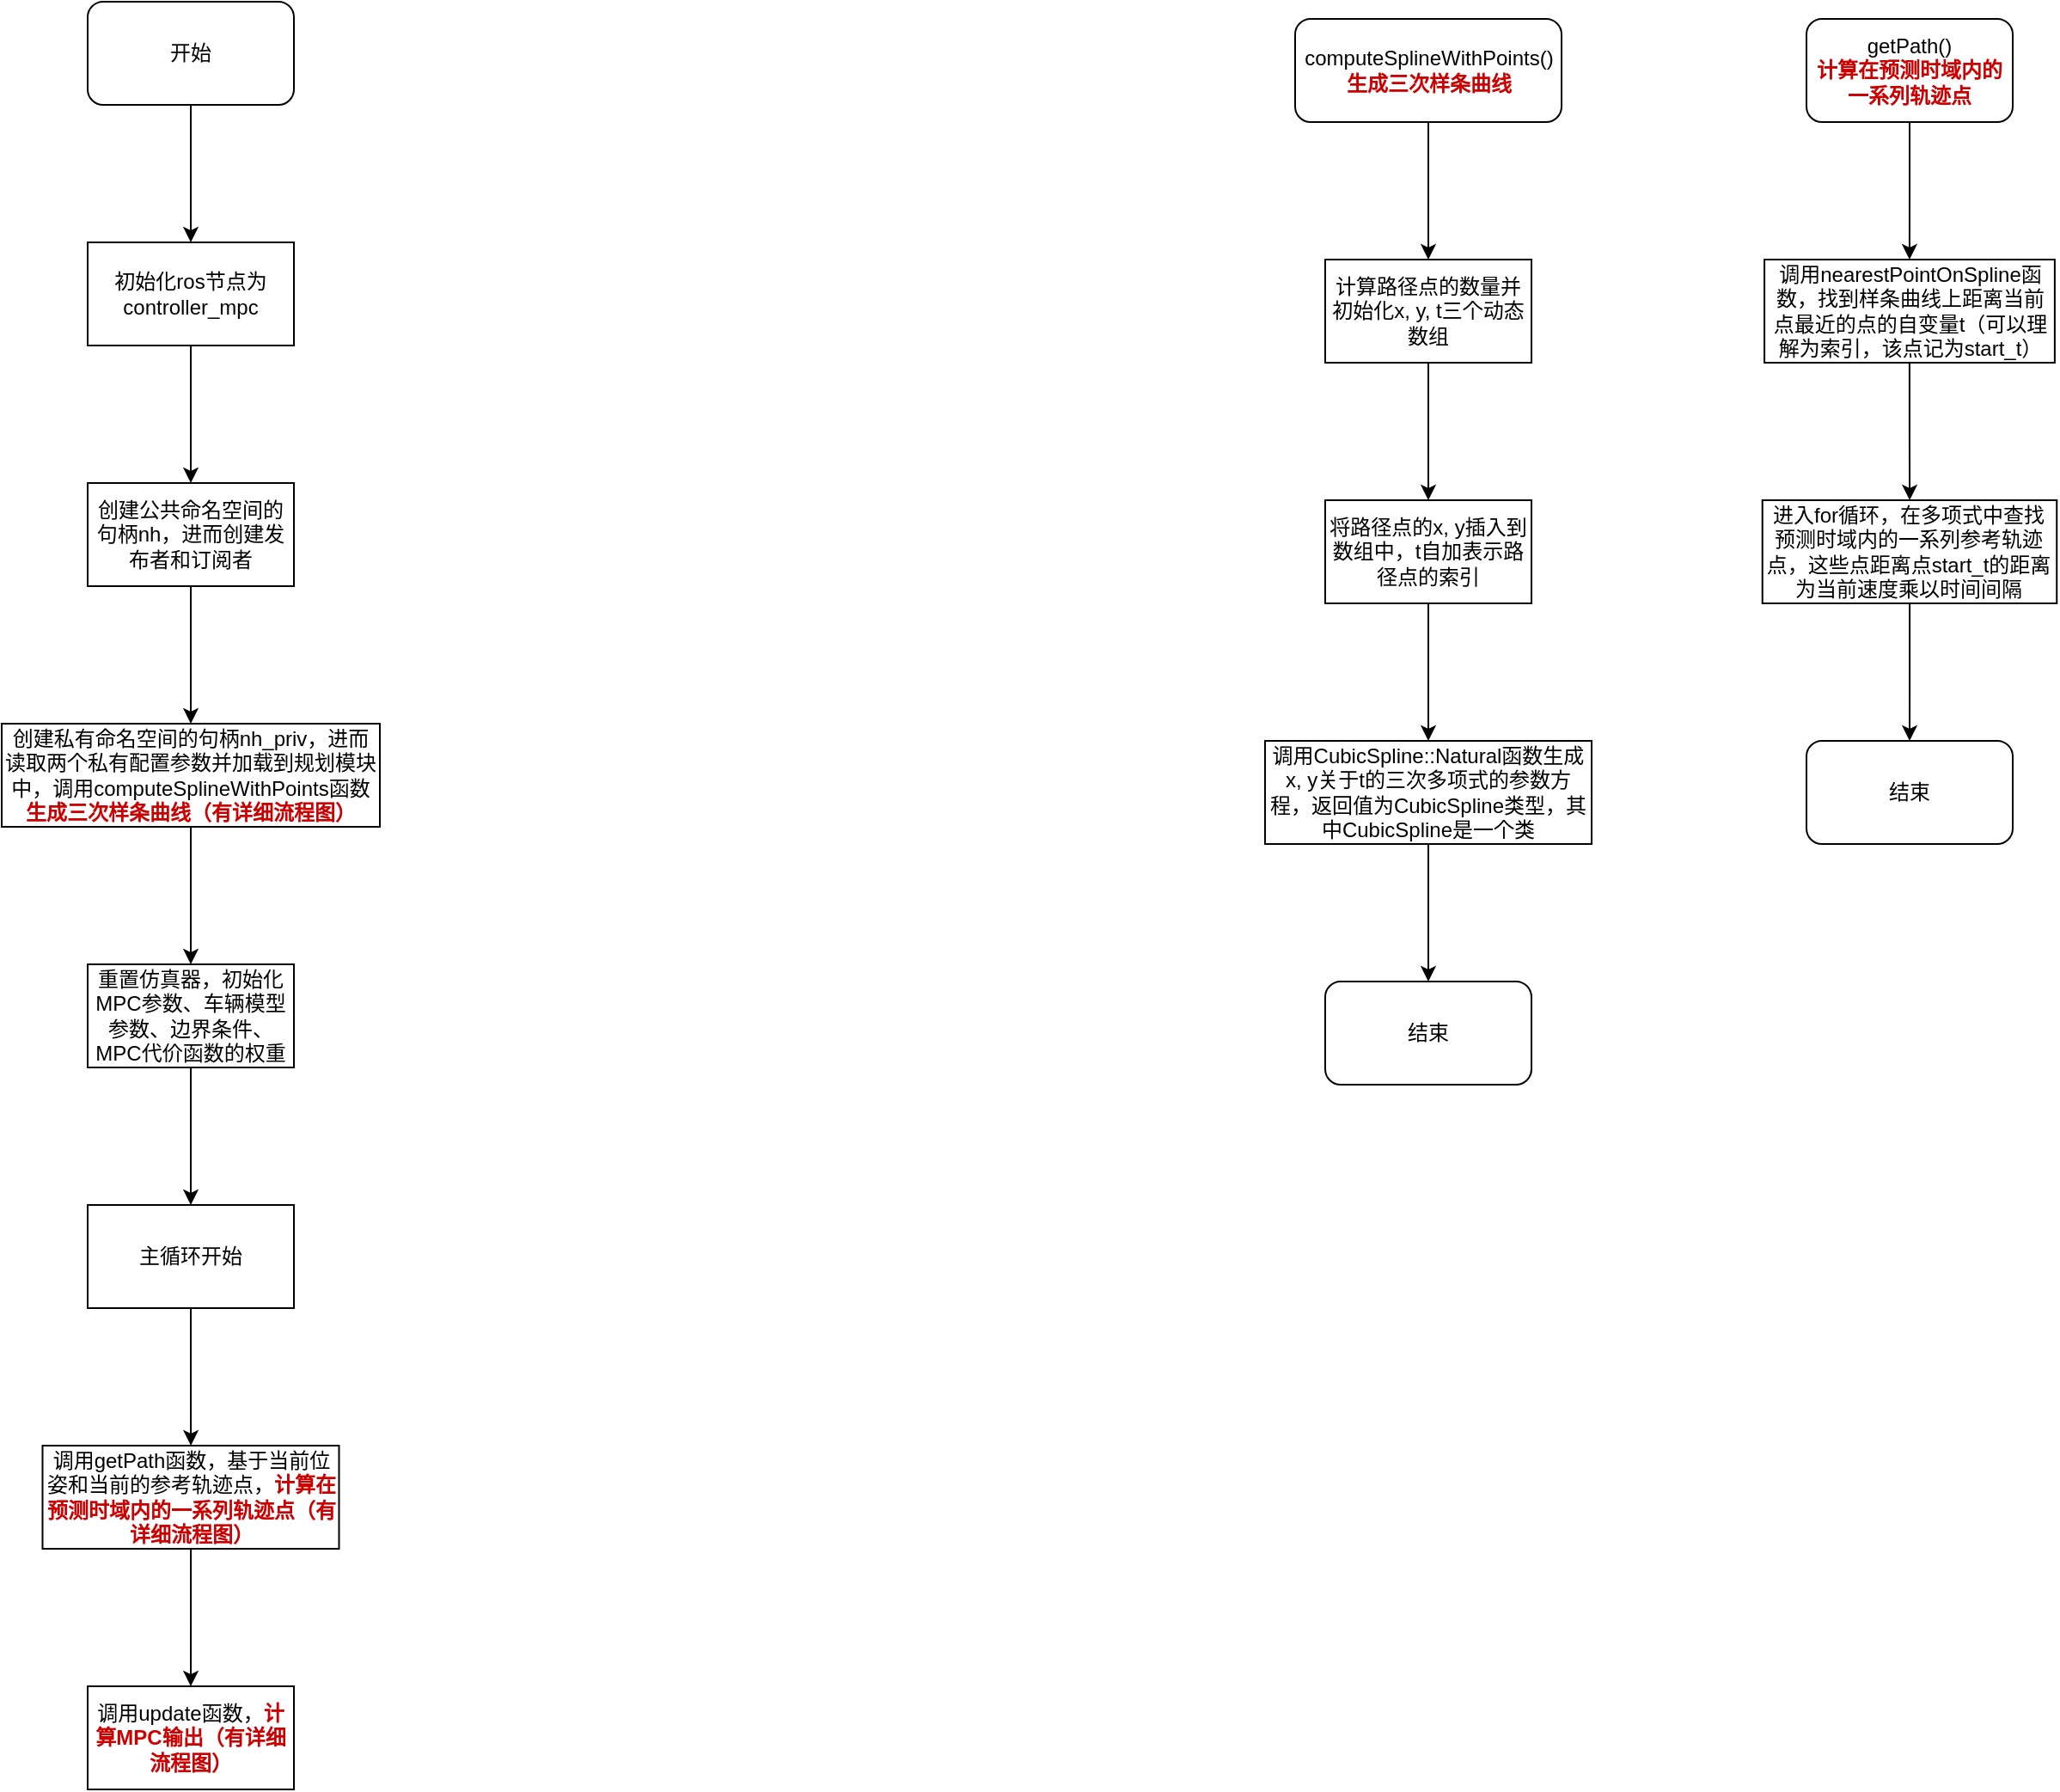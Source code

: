 <mxfile version="25.0.3">
  <diagram name="第 1 页" id="JLh_u_eclK7PWIMg6XK-">
    <mxGraphModel dx="698" dy="388" grid="1" gridSize="10" guides="1" tooltips="1" connect="1" arrows="1" fold="1" page="1" pageScale="1" pageWidth="827" pageHeight="1169" math="0" shadow="0">
      <root>
        <mxCell id="0" />
        <mxCell id="1" parent="0" />
        <mxCell id="AblfYPGntkIISl-miZuX-5" value="" style="edgeStyle=orthogonalEdgeStyle;rounded=0;orthogonalLoop=1;jettySize=auto;html=1;" edge="1" parent="1" source="AblfYPGntkIISl-miZuX-1" target="AblfYPGntkIISl-miZuX-4">
          <mxGeometry relative="1" as="geometry" />
        </mxCell>
        <mxCell id="AblfYPGntkIISl-miZuX-1" value="开始" style="rounded=1;whiteSpace=wrap;html=1;shadow=0;" vertex="1" parent="1">
          <mxGeometry x="375" y="60" width="120" height="60" as="geometry" />
        </mxCell>
        <mxCell id="AblfYPGntkIISl-miZuX-7" value="" style="edgeStyle=orthogonalEdgeStyle;rounded=0;orthogonalLoop=1;jettySize=auto;html=1;" edge="1" parent="1" source="AblfYPGntkIISl-miZuX-4" target="AblfYPGntkIISl-miZuX-6">
          <mxGeometry relative="1" as="geometry" />
        </mxCell>
        <mxCell id="AblfYPGntkIISl-miZuX-4" value="初始化ros节点为controller_mpc" style="whiteSpace=wrap;html=1;rounded=0;" vertex="1" parent="1">
          <mxGeometry x="375" y="200" width="120" height="60" as="geometry" />
        </mxCell>
        <mxCell id="AblfYPGntkIISl-miZuX-9" value="" style="edgeStyle=orthogonalEdgeStyle;rounded=0;orthogonalLoop=1;jettySize=auto;html=1;" edge="1" parent="1" source="AblfYPGntkIISl-miZuX-6" target="AblfYPGntkIISl-miZuX-8">
          <mxGeometry relative="1" as="geometry" />
        </mxCell>
        <mxCell id="AblfYPGntkIISl-miZuX-6" value="创建公共命名空间的句柄nh，进而创建发布者和订阅者" style="rounded=0;whiteSpace=wrap;html=1;" vertex="1" parent="1">
          <mxGeometry x="375" y="340" width="120" height="60" as="geometry" />
        </mxCell>
        <mxCell id="AblfYPGntkIISl-miZuX-21" value="" style="edgeStyle=orthogonalEdgeStyle;rounded=0;orthogonalLoop=1;jettySize=auto;html=1;" edge="1" parent="1" source="AblfYPGntkIISl-miZuX-8" target="AblfYPGntkIISl-miZuX-20">
          <mxGeometry relative="1" as="geometry" />
        </mxCell>
        <mxCell id="AblfYPGntkIISl-miZuX-8" value="创建私有命名空间的句柄nh_priv，进而读取两个私有配置参数并加载到规划模块中，调用computeSplineWithPoints函数&lt;font color=&quot;#cc0000&quot;&gt;&lt;b&gt;生成三次样条曲线（有详细流程图）&lt;/b&gt;&lt;/font&gt;" style="rounded=0;whiteSpace=wrap;html=1;" vertex="1" parent="1">
          <mxGeometry x="325" y="480" width="220" height="60" as="geometry" />
        </mxCell>
        <mxCell id="AblfYPGntkIISl-miZuX-10" value="" style="edgeStyle=orthogonalEdgeStyle;rounded=0;orthogonalLoop=1;jettySize=auto;html=1;" edge="1" source="AblfYPGntkIISl-miZuX-11" target="AblfYPGntkIISl-miZuX-13" parent="1">
          <mxGeometry relative="1" as="geometry" />
        </mxCell>
        <mxCell id="AblfYPGntkIISl-miZuX-11" value="&lt;span style=&quot;color: rgb(0, 0, 0);&quot;&gt;computeSplineWithPoints()&lt;/span&gt;&lt;b&gt;&lt;font&gt;&lt;br&gt;生成三次样条曲线&lt;/font&gt;&lt;/b&gt;" style="rounded=1;whiteSpace=wrap;html=1;shadow=0;fontColor=#CC0000;" vertex="1" parent="1">
          <mxGeometry x="1077.5" y="70" width="155" height="60" as="geometry" />
        </mxCell>
        <mxCell id="AblfYPGntkIISl-miZuX-12" value="" style="edgeStyle=orthogonalEdgeStyle;rounded=0;orthogonalLoop=1;jettySize=auto;html=1;" edge="1" source="AblfYPGntkIISl-miZuX-13" target="AblfYPGntkIISl-miZuX-15" parent="1">
          <mxGeometry relative="1" as="geometry" />
        </mxCell>
        <mxCell id="AblfYPGntkIISl-miZuX-13" value="计算路径点的数量并初始化x, y, t三个动态数组" style="whiteSpace=wrap;html=1;rounded=0;" vertex="1" parent="1">
          <mxGeometry x="1095" y="210" width="120" height="60" as="geometry" />
        </mxCell>
        <mxCell id="AblfYPGntkIISl-miZuX-14" value="" style="edgeStyle=orthogonalEdgeStyle;rounded=0;orthogonalLoop=1;jettySize=auto;html=1;" edge="1" source="AblfYPGntkIISl-miZuX-15" target="AblfYPGntkIISl-miZuX-16" parent="1">
          <mxGeometry relative="1" as="geometry" />
        </mxCell>
        <mxCell id="AblfYPGntkIISl-miZuX-15" value="将路径点的x, y插入到数组中，t自加表示路径点的索引" style="rounded=0;whiteSpace=wrap;html=1;" vertex="1" parent="1">
          <mxGeometry x="1095" y="350" width="120" height="60" as="geometry" />
        </mxCell>
        <mxCell id="AblfYPGntkIISl-miZuX-19" value="" style="edgeStyle=orthogonalEdgeStyle;rounded=0;orthogonalLoop=1;jettySize=auto;html=1;" edge="1" parent="1" source="AblfYPGntkIISl-miZuX-16" target="AblfYPGntkIISl-miZuX-18">
          <mxGeometry relative="1" as="geometry" />
        </mxCell>
        <mxCell id="AblfYPGntkIISl-miZuX-16" value="调用CubicSpline::Natural函数生成x, y关于t的三次多项式的参数方程，返回值为CubicSpline类型，其中CubicSpline是一个类" style="rounded=0;whiteSpace=wrap;html=1;" vertex="1" parent="1">
          <mxGeometry x="1060" y="490" width="190" height="60" as="geometry" />
        </mxCell>
        <mxCell id="AblfYPGntkIISl-miZuX-18" value="结束" style="whiteSpace=wrap;html=1;rounded=1;" vertex="1" parent="1">
          <mxGeometry x="1095" y="630" width="120" height="60" as="geometry" />
        </mxCell>
        <mxCell id="AblfYPGntkIISl-miZuX-23" value="" style="edgeStyle=orthogonalEdgeStyle;rounded=0;orthogonalLoop=1;jettySize=auto;html=1;" edge="1" parent="1" source="AblfYPGntkIISl-miZuX-20" target="AblfYPGntkIISl-miZuX-22">
          <mxGeometry relative="1" as="geometry" />
        </mxCell>
        <mxCell id="AblfYPGntkIISl-miZuX-20" value="重置仿真器，初始化MPC参数、车辆模型参数、边界条件、MPC代价函数的权重" style="whiteSpace=wrap;html=1;rounded=0;" vertex="1" parent="1">
          <mxGeometry x="375" y="620" width="120" height="60" as="geometry" />
        </mxCell>
        <mxCell id="AblfYPGntkIISl-miZuX-25" value="" style="edgeStyle=orthogonalEdgeStyle;rounded=0;orthogonalLoop=1;jettySize=auto;html=1;" edge="1" parent="1" source="AblfYPGntkIISl-miZuX-22" target="AblfYPGntkIISl-miZuX-24">
          <mxGeometry relative="1" as="geometry" />
        </mxCell>
        <mxCell id="AblfYPGntkIISl-miZuX-22" value="主循环开始" style="whiteSpace=wrap;html=1;rounded=0;" vertex="1" parent="1">
          <mxGeometry x="375" y="760" width="120" height="60" as="geometry" />
        </mxCell>
        <mxCell id="AblfYPGntkIISl-miZuX-37" value="" style="edgeStyle=orthogonalEdgeStyle;rounded=0;orthogonalLoop=1;jettySize=auto;html=1;" edge="1" parent="1" source="AblfYPGntkIISl-miZuX-24" target="AblfYPGntkIISl-miZuX-36">
          <mxGeometry relative="1" as="geometry" />
        </mxCell>
        <mxCell id="AblfYPGntkIISl-miZuX-24" value="调用getPath函数，基于当前位姿和当前的参考轨迹点，&lt;b&gt;&lt;font color=&quot;#cc0000&quot;&gt;计算在预测时域内的一系列轨迹点（有详细流程图）&lt;/font&gt;&lt;/b&gt;" style="whiteSpace=wrap;html=1;rounded=0;" vertex="1" parent="1">
          <mxGeometry x="348.75" y="900" width="172.5" height="60" as="geometry" />
        </mxCell>
        <mxCell id="AblfYPGntkIISl-miZuX-26" value="" style="edgeStyle=orthogonalEdgeStyle;rounded=0;orthogonalLoop=1;jettySize=auto;html=1;" edge="1" source="AblfYPGntkIISl-miZuX-27" target="AblfYPGntkIISl-miZuX-29" parent="1">
          <mxGeometry relative="1" as="geometry" />
        </mxCell>
        <mxCell id="AblfYPGntkIISl-miZuX-27" value="&lt;div&gt;&lt;font color=&quot;#000000&quot;&gt;getPath()&lt;/font&gt;&lt;/div&gt;&lt;b style=&quot;color: rgb(0, 0, 0);&quot;&gt;&lt;font color=&quot;#cc0000&quot;&gt;计算在预测时域内的一系列轨迹点&lt;/font&gt;&lt;/b&gt;" style="rounded=1;whiteSpace=wrap;html=1;shadow=0;fontColor=#CC0000;" vertex="1" parent="1">
          <mxGeometry x="1375" y="70" width="120" height="60" as="geometry" />
        </mxCell>
        <mxCell id="AblfYPGntkIISl-miZuX-28" value="" style="edgeStyle=orthogonalEdgeStyle;rounded=0;orthogonalLoop=1;jettySize=auto;html=1;" edge="1" source="AblfYPGntkIISl-miZuX-29" target="AblfYPGntkIISl-miZuX-31" parent="1">
          <mxGeometry relative="1" as="geometry" />
        </mxCell>
        <mxCell id="AblfYPGntkIISl-miZuX-29" value="调用nearestPointOnSpline函数，找到样条曲线上距离当前点最近的点的自变量t（可以理解为索引，该点记为start_t）" style="whiteSpace=wrap;html=1;rounded=0;" vertex="1" parent="1">
          <mxGeometry x="1350.54" y="210" width="168.91" height="60" as="geometry" />
        </mxCell>
        <mxCell id="AblfYPGntkIISl-miZuX-30" value="" style="edgeStyle=orthogonalEdgeStyle;rounded=0;orthogonalLoop=1;jettySize=auto;html=1;" edge="1" source="AblfYPGntkIISl-miZuX-31" parent="1">
          <mxGeometry relative="1" as="geometry">
            <mxPoint x="1435" y="490" as="targetPoint" />
          </mxGeometry>
        </mxCell>
        <mxCell id="AblfYPGntkIISl-miZuX-31" value="进入for循环，在多项式中查找预测时域内的一系列参考轨迹点，这些点距离点start_t的距离为当前速度乘以时间间隔" style="rounded=0;whiteSpace=wrap;html=1;" vertex="1" parent="1">
          <mxGeometry x="1349.37" y="350" width="171.26" height="60" as="geometry" />
        </mxCell>
        <mxCell id="AblfYPGntkIISl-miZuX-34" value="结束" style="whiteSpace=wrap;html=1;rounded=1;" vertex="1" parent="1">
          <mxGeometry x="1375" y="490" width="120" height="60" as="geometry" />
        </mxCell>
        <mxCell id="AblfYPGntkIISl-miZuX-36" value="调用update函数，&lt;b&gt;&lt;font color=&quot;#cc0000&quot;&gt;计算MPC输出（有详细流程图）&lt;/font&gt;&lt;/b&gt;" style="whiteSpace=wrap;html=1;rounded=0;" vertex="1" parent="1">
          <mxGeometry x="375" y="1040" width="120" height="60" as="geometry" />
        </mxCell>
      </root>
    </mxGraphModel>
  </diagram>
</mxfile>
